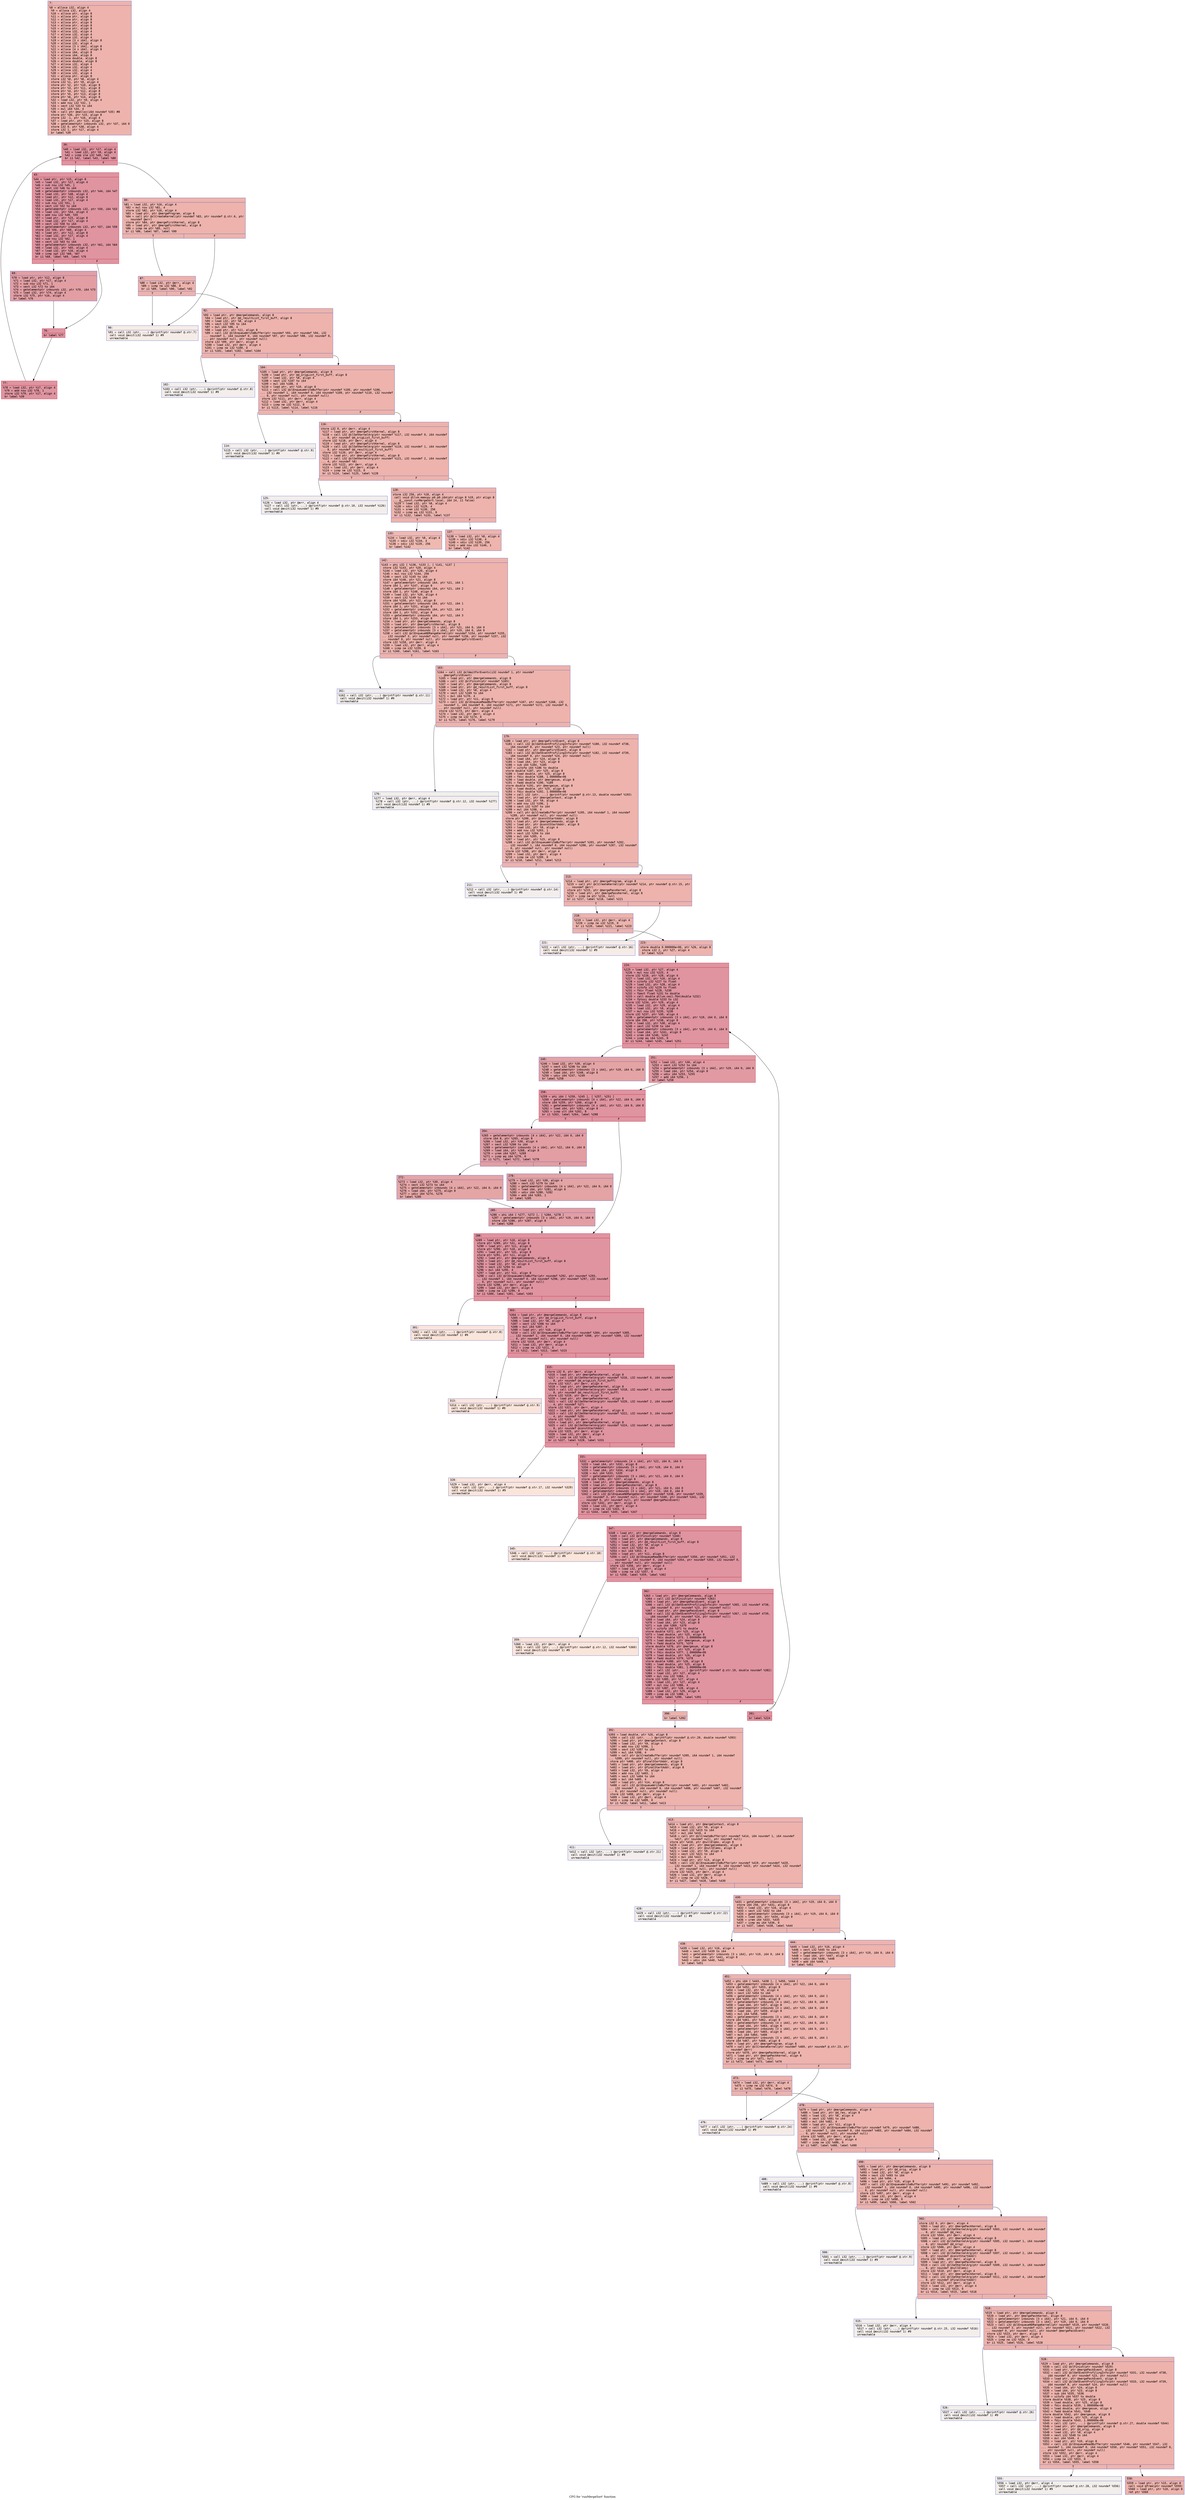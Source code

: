 digraph "CFG for 'runMergeSort' function" {
	label="CFG for 'runMergeSort' function";

	Node0x6000034628f0 [shape=record,color="#3d50c3ff", style=filled, fillcolor="#d6524470" fontname="Courier",label="{7:\l|  %8 = alloca i32, align 4\l  %9 = alloca i32, align 4\l  %10 = alloca ptr, align 8\l  %11 = alloca ptr, align 8\l  %12 = alloca ptr, align 8\l  %13 = alloca ptr, align 8\l  %14 = alloca ptr, align 8\l  %15 = alloca ptr, align 8\l  %16 = alloca i32, align 4\l  %17 = alloca i32, align 4\l  %18 = alloca i32, align 4\l  %19 = alloca [3 x i64], align 8\l  %20 = alloca i32, align 4\l  %21 = alloca [3 x i64], align 8\l  %22 = alloca [4 x i64], align 8\l  %23 = alloca i64, align 8\l  %24 = alloca i64, align 8\l  %25 = alloca double, align 8\l  %26 = alloca double, align 8\l  %27 = alloca i32, align 4\l  %28 = alloca i32, align 4\l  %29 = alloca i32, align 4\l  %30 = alloca i32, align 4\l  %31 = alloca ptr, align 8\l  store i32 %0, ptr %8, align 4\l  store i32 %1, ptr %9, align 4\l  store ptr %2, ptr %10, align 8\l  store ptr %3, ptr %11, align 8\l  store ptr %4, ptr %12, align 8\l  store ptr %5, ptr %13, align 8\l  store ptr %6, ptr %14, align 8\l  %32 = load i32, ptr %9, align 4\l  %33 = add nsw i32 %32, 1\l  %34 = sext i32 %33 to i64\l  %35 = mul i64 %34, 4\l  %36 = call ptr @malloc(i64 noundef %35) #8\l  store ptr %36, ptr %15, align 8\l  store i32 -1, ptr %16, align 4\l  %37 = load ptr, ptr %15, align 8\l  %38 = getelementptr inbounds i32, ptr %37, i64 0\l  store i32 0, ptr %38, align 4\l  store i32 1, ptr %17, align 4\l  br label %39\l}"];
	Node0x6000034628f0 -> Node0x600003462940[tooltip="7 -> 39\nProbability 100.00%" ];
	Node0x600003462940 [shape=record,color="#b70d28ff", style=filled, fillcolor="#b70d2870" fontname="Courier",label="{39:\l|  %40 = load i32, ptr %17, align 4\l  %41 = load i32, ptr %9, align 4\l  %42 = icmp sle i32 %40, %41\l  br i1 %42, label %43, label %80\l|{<s0>T|<s1>F}}"];
	Node0x600003462940:s0 -> Node0x600003462990[tooltip="39 -> 43\nProbability 96.88%" ];
	Node0x600003462940:s1 -> Node0x600003462ad0[tooltip="39 -> 80\nProbability 3.12%" ];
	Node0x600003462990 [shape=record,color="#b70d28ff", style=filled, fillcolor="#b70d2870" fontname="Courier",label="{43:\l|  %44 = load ptr, ptr %15, align 8\l  %45 = load i32, ptr %17, align 4\l  %46 = sub nsw i32 %45, 1\l  %47 = sext i32 %46 to i64\l  %48 = getelementptr inbounds i32, ptr %44, i64 %47\l  %49 = load i32, ptr %48, align 4\l  %50 = load ptr, ptr %12, align 8\l  %51 = load i32, ptr %17, align 4\l  %52 = sub nsw i32 %51, 1\l  %53 = sext i32 %52 to i64\l  %54 = getelementptr inbounds i32, ptr %50, i64 %53\l  %55 = load i32, ptr %54, align 4\l  %56 = add nsw i32 %49, %55\l  %57 = load ptr, ptr %15, align 8\l  %58 = load i32, ptr %17, align 4\l  %59 = sext i32 %58 to i64\l  %60 = getelementptr inbounds i32, ptr %57, i64 %59\l  store i32 %56, ptr %60, align 4\l  %61 = load ptr, ptr %12, align 8\l  %62 = load i32, ptr %17, align 4\l  %63 = sub nsw i32 %62, 1\l  %64 = sext i32 %63 to i64\l  %65 = getelementptr inbounds i32, ptr %61, i64 %64\l  %66 = load i32, ptr %65, align 4\l  %67 = load i32, ptr %16, align 4\l  %68 = icmp sgt i32 %66, %67\l  br i1 %68, label %69, label %76\l|{<s0>T|<s1>F}}"];
	Node0x600003462990:s0 -> Node0x6000034629e0[tooltip="43 -> 69\nProbability 50.00%" ];
	Node0x600003462990:s1 -> Node0x600003462a30[tooltip="43 -> 76\nProbability 50.00%" ];
	Node0x6000034629e0 [shape=record,color="#3d50c3ff", style=filled, fillcolor="#be242e70" fontname="Courier",label="{69:\l|  %70 = load ptr, ptr %12, align 8\l  %71 = load i32, ptr %17, align 4\l  %72 = sub nsw i32 %71, 1\l  %73 = sext i32 %72 to i64\l  %74 = getelementptr inbounds i32, ptr %70, i64 %73\l  %75 = load i32, ptr %74, align 4\l  store i32 %75, ptr %16, align 4\l  br label %76\l}"];
	Node0x6000034629e0 -> Node0x600003462a30[tooltip="69 -> 76\nProbability 100.00%" ];
	Node0x600003462a30 [shape=record,color="#b70d28ff", style=filled, fillcolor="#b70d2870" fontname="Courier",label="{76:\l|  br label %77\l}"];
	Node0x600003462a30 -> Node0x600003462a80[tooltip="76 -> 77\nProbability 100.00%" ];
	Node0x600003462a80 [shape=record,color="#b70d28ff", style=filled, fillcolor="#b70d2870" fontname="Courier",label="{77:\l|  %78 = load i32, ptr %17, align 4\l  %79 = add nsw i32 %78, 1\l  store i32 %79, ptr %17, align 4\l  br label %39\l}"];
	Node0x600003462a80 -> Node0x600003462940[tooltip="77 -> 39\nProbability 100.00%" ];
	Node0x600003462ad0 [shape=record,color="#3d50c3ff", style=filled, fillcolor="#d6524470" fontname="Courier",label="{80:\l|  %81 = load i32, ptr %16, align 4\l  %82 = mul nsw i32 %81, 4\l  store i32 %82, ptr %16, align 4\l  %83 = load ptr, ptr @mergeProgram, align 8\l  %84 = call ptr @clCreateKernel(ptr noundef %83, ptr noundef @.str.6, ptr\l... noundef @err)\l  store ptr %84, ptr @mergeFirstKernel, align 8\l  %85 = load ptr, ptr @mergeFirstKernel, align 8\l  %86 = icmp ne ptr %85, null\l  br i1 %86, label %87, label %90\l|{<s0>T|<s1>F}}"];
	Node0x600003462ad0:s0 -> Node0x600003462b20[tooltip="80 -> 87\nProbability 100.00%" ];
	Node0x600003462ad0:s1 -> Node0x600003462b70[tooltip="80 -> 90\nProbability 0.00%" ];
	Node0x600003462b20 [shape=record,color="#3d50c3ff", style=filled, fillcolor="#d6524470" fontname="Courier",label="{87:\l|  %88 = load i32, ptr @err, align 4\l  %89 = icmp ne i32 %88, 0\l  br i1 %89, label %90, label %92\l|{<s0>T|<s1>F}}"];
	Node0x600003462b20:s0 -> Node0x600003462b70[tooltip="87 -> 90\nProbability 0.00%" ];
	Node0x600003462b20:s1 -> Node0x600003462bc0[tooltip="87 -> 92\nProbability 100.00%" ];
	Node0x600003462b70 [shape=record,color="#3d50c3ff", style=filled, fillcolor="#ead5c970" fontname="Courier",label="{90:\l|  %91 = call i32 (ptr, ...) @printf(ptr noundef @.str.7)\l  call void @exit(i32 noundef 1) #9\l  unreachable\l}"];
	Node0x600003462bc0 [shape=record,color="#3d50c3ff", style=filled, fillcolor="#d6524470" fontname="Courier",label="{92:\l|  %93 = load ptr, ptr @mergeCommands, align 8\l  %94 = load ptr, ptr @d_resultList_first_buff, align 8\l  %95 = load i32, ptr %8, align 4\l  %96 = sext i32 %95 to i64\l  %97 = mul i64 %96, 4\l  %98 = load ptr, ptr %11, align 8\l  %99 = call i32 @clEnqueueWriteBuffer(ptr noundef %93, ptr noundef %94, i32\l... noundef 1, i64 noundef 0, i64 noundef %97, ptr noundef %98, i32 noundef 0,\l... ptr noundef null, ptr noundef null)\l  store i32 %99, ptr @err, align 4\l  %100 = load i32, ptr @err, align 4\l  %101 = icmp ne i32 %100, 0\l  br i1 %101, label %102, label %104\l|{<s0>T|<s1>F}}"];
	Node0x600003462bc0:s0 -> Node0x600003462c10[tooltip="92 -> 102\nProbability 0.00%" ];
	Node0x600003462bc0:s1 -> Node0x600003462c60[tooltip="92 -> 104\nProbability 100.00%" ];
	Node0x600003462c10 [shape=record,color="#3d50c3ff", style=filled, fillcolor="#e5d8d170" fontname="Courier",label="{102:\l|  %103 = call i32 (ptr, ...) @printf(ptr noundef @.str.8)\l  call void @exit(i32 noundef 1) #9\l  unreachable\l}"];
	Node0x600003462c60 [shape=record,color="#3d50c3ff", style=filled, fillcolor="#d6524470" fontname="Courier",label="{104:\l|  %105 = load ptr, ptr @mergeCommands, align 8\l  %106 = load ptr, ptr @d_origList_first_buff, align 8\l  %107 = load i32, ptr %8, align 4\l  %108 = sext i32 %107 to i64\l  %109 = mul i64 %108, 4\l  %110 = load ptr, ptr %10, align 8\l  %111 = call i32 @clEnqueueWriteBuffer(ptr noundef %105, ptr noundef %106,\l... i32 noundef 1, i64 noundef 0, i64 noundef %109, ptr noundef %110, i32 noundef\l... 0, ptr noundef null, ptr noundef null)\l  store i32 %111, ptr @err, align 4\l  %112 = load i32, ptr @err, align 4\l  %113 = icmp ne i32 %112, 0\l  br i1 %113, label %114, label %116\l|{<s0>T|<s1>F}}"];
	Node0x600003462c60:s0 -> Node0x600003462cb0[tooltip="104 -> 114\nProbability 0.00%" ];
	Node0x600003462c60:s1 -> Node0x600003462d00[tooltip="104 -> 116\nProbability 100.00%" ];
	Node0x600003462cb0 [shape=record,color="#3d50c3ff", style=filled, fillcolor="#e5d8d170" fontname="Courier",label="{114:\l|  %115 = call i32 (ptr, ...) @printf(ptr noundef @.str.9)\l  call void @exit(i32 noundef 1) #9\l  unreachable\l}"];
	Node0x600003462d00 [shape=record,color="#3d50c3ff", style=filled, fillcolor="#d6524470" fontname="Courier",label="{116:\l|  store i32 0, ptr @err, align 4\l  %117 = load ptr, ptr @mergeFirstKernel, align 8\l  %118 = call i32 @clSetKernelArg(ptr noundef %117, i32 noundef 0, i64 noundef\l... 8, ptr noundef @d_origList_first_buff)\l  store i32 %118, ptr @err, align 4\l  %119 = load ptr, ptr @mergeFirstKernel, align 8\l  %120 = call i32 @clSetKernelArg(ptr noundef %119, i32 noundef 1, i64 noundef\l... 8, ptr noundef @d_resultList_first_buff)\l  store i32 %120, ptr @err, align 4\l  %121 = load ptr, ptr @mergeFirstKernel, align 8\l  %122 = call i32 @clSetKernelArg(ptr noundef %121, i32 noundef 2, i64 noundef\l... 4, ptr noundef %8)\l  store i32 %122, ptr @err, align 4\l  %123 = load i32, ptr @err, align 4\l  %124 = icmp ne i32 %123, 0\l  br i1 %124, label %125, label %128\l|{<s0>T|<s1>F}}"];
	Node0x600003462d00:s0 -> Node0x600003462d50[tooltip="116 -> 125\nProbability 0.00%" ];
	Node0x600003462d00:s1 -> Node0x600003462da0[tooltip="116 -> 128\nProbability 100.00%" ];
	Node0x600003462d50 [shape=record,color="#3d50c3ff", style=filled, fillcolor="#e5d8d170" fontname="Courier",label="{125:\l|  %126 = load i32, ptr @err, align 4\l  %127 = call i32 (ptr, ...) @printf(ptr noundef @.str.10, i32 noundef %126)\l  call void @exit(i32 noundef 1) #9\l  unreachable\l}"];
	Node0x600003462da0 [shape=record,color="#3d50c3ff", style=filled, fillcolor="#d6524470" fontname="Courier",label="{128:\l|  store i32 256, ptr %18, align 4\l  call void @llvm.memcpy.p0.p0.i64(ptr align 8 %19, ptr align 8\l... @__const.runMergeSort.local, i64 24, i1 false)\l  %129 = load i32, ptr %8, align 4\l  %130 = sdiv i32 %129, 4\l  %131 = srem i32 %130, 256\l  %132 = icmp eq i32 %131, 0\l  br i1 %132, label %133, label %137\l|{<s0>T|<s1>F}}"];
	Node0x600003462da0:s0 -> Node0x600003462df0[tooltip="128 -> 133\nProbability 37.50%" ];
	Node0x600003462da0:s1 -> Node0x600003462e40[tooltip="128 -> 137\nProbability 62.50%" ];
	Node0x600003462df0 [shape=record,color="#3d50c3ff", style=filled, fillcolor="#de614d70" fontname="Courier",label="{133:\l|  %134 = load i32, ptr %8, align 4\l  %135 = sdiv i32 %134, 4\l  %136 = sdiv i32 %135, 256\l  br label %142\l}"];
	Node0x600003462df0 -> Node0x600003462e90[tooltip="133 -> 142\nProbability 100.00%" ];
	Node0x600003462e40 [shape=record,color="#3d50c3ff", style=filled, fillcolor="#d8564670" fontname="Courier",label="{137:\l|  %138 = load i32, ptr %8, align 4\l  %139 = sdiv i32 %138, 4\l  %140 = sdiv i32 %139, 256\l  %141 = add nsw i32 %140, 1\l  br label %142\l}"];
	Node0x600003462e40 -> Node0x600003462e90[tooltip="137 -> 142\nProbability 100.00%" ];
	Node0x600003462e90 [shape=record,color="#3d50c3ff", style=filled, fillcolor="#d6524470" fontname="Courier",label="{142:\l|  %143 = phi i32 [ %136, %133 ], [ %141, %137 ]\l  store i32 %143, ptr %20, align 4\l  %144 = load i32, ptr %20, align 4\l  %145 = mul nsw i32 %144, 256\l  %146 = sext i32 %145 to i64\l  store i64 %146, ptr %21, align 8\l  %147 = getelementptr inbounds i64, ptr %21, i64 1\l  store i64 1, ptr %147, align 8\l  %148 = getelementptr inbounds i64, ptr %21, i64 2\l  store i64 1, ptr %148, align 8\l  %149 = load i32, ptr %20, align 4\l  %150 = sext i32 %149 to i64\l  store i64 %150, ptr %22, align 8\l  %151 = getelementptr inbounds i64, ptr %22, i64 1\l  store i64 1, ptr %151, align 8\l  %152 = getelementptr inbounds i64, ptr %22, i64 2\l  store i64 1, ptr %152, align 8\l  %153 = getelementptr inbounds i64, ptr %22, i64 3\l  store i64 1, ptr %153, align 8\l  %154 = load ptr, ptr @mergeCommands, align 8\l  %155 = load ptr, ptr @mergeFirstKernel, align 8\l  %156 = getelementptr inbounds [3 x i64], ptr %21, i64 0, i64 0\l  %157 = getelementptr inbounds [3 x i64], ptr %19, i64 0, i64 0\l  %158 = call i32 @clEnqueueNDRangeKernel(ptr noundef %154, ptr noundef %155,\l... i32 noundef 3, ptr noundef null, ptr noundef %156, ptr noundef %157, i32\l... noundef 0, ptr noundef null, ptr noundef @mergeFirstEvent)\l  store i32 %158, ptr @err, align 4\l  %159 = load i32, ptr @err, align 4\l  %160 = icmp ne i32 %159, 0\l  br i1 %160, label %161, label %163\l|{<s0>T|<s1>F}}"];
	Node0x600003462e90:s0 -> Node0x600003462ee0[tooltip="142 -> 161\nProbability 0.00%" ];
	Node0x600003462e90:s1 -> Node0x600003462f30[tooltip="142 -> 163\nProbability 100.00%" ];
	Node0x600003462ee0 [shape=record,color="#3d50c3ff", style=filled, fillcolor="#e5d8d170" fontname="Courier",label="{161:\l|  %162 = call i32 (ptr, ...) @printf(ptr noundef @.str.11)\l  call void @exit(i32 noundef 1) #9\l  unreachable\l}"];
	Node0x600003462f30 [shape=record,color="#3d50c3ff", style=filled, fillcolor="#d6524470" fontname="Courier",label="{163:\l|  %164 = call i32 @clWaitForEvents(i32 noundef 1, ptr noundef\l... @mergeFirstEvent)\l  %165 = load ptr, ptr @mergeCommands, align 8\l  %166 = call i32 @clFinish(ptr noundef %165)\l  %167 = load ptr, ptr @mergeCommands, align 8\l  %168 = load ptr, ptr @d_resultList_first_buff, align 8\l  %169 = load i32, ptr %8, align 4\l  %170 = sext i32 %169 to i64\l  %171 = mul i64 %170, 4\l  %172 = load ptr, ptr %11, align 8\l  %173 = call i32 @clEnqueueReadBuffer(ptr noundef %167, ptr noundef %168, i32\l... noundef 1, i64 noundef 0, i64 noundef %171, ptr noundef %172, i32 noundef 0,\l... ptr noundef null, ptr noundef null)\l  store i32 %173, ptr @err, align 4\l  %174 = load i32, ptr @err, align 4\l  %175 = icmp ne i32 %174, 0\l  br i1 %175, label %176, label %179\l|{<s0>T|<s1>F}}"];
	Node0x600003462f30:s0 -> Node0x600003462f80[tooltip="163 -> 176\nProbability 0.00%" ];
	Node0x600003462f30:s1 -> Node0x600003462fd0[tooltip="163 -> 179\nProbability 100.00%" ];
	Node0x600003462f80 [shape=record,color="#3d50c3ff", style=filled, fillcolor="#e5d8d170" fontname="Courier",label="{176:\l|  %177 = load i32, ptr @err, align 4\l  %178 = call i32 (ptr, ...) @printf(ptr noundef @.str.12, i32 noundef %177)\l  call void @exit(i32 noundef 1) #9\l  unreachable\l}"];
	Node0x600003462fd0 [shape=record,color="#3d50c3ff", style=filled, fillcolor="#d6524470" fontname="Courier",label="{179:\l|  %180 = load ptr, ptr @mergeFirstEvent, align 8\l  %181 = call i32 @clGetEventProfilingInfo(ptr noundef %180, i32 noundef 4738,\l... i64 noundef 8, ptr noundef %23, ptr noundef null)\l  %182 = load ptr, ptr @mergeFirstEvent, align 8\l  %183 = call i32 @clGetEventProfilingInfo(ptr noundef %182, i32 noundef 4739,\l... i64 noundef 8, ptr noundef %24, ptr noundef null)\l  %184 = load i64, ptr %24, align 8\l  %185 = load i64, ptr %23, align 8\l  %186 = sub i64 %184, %185\l  %187 = uitofp i64 %186 to double\l  store double %187, ptr %25, align 8\l  %188 = load double, ptr %25, align 8\l  %189 = fdiv double %188, 1.000000e+06\l  %190 = load double, ptr @mergesum, align 8\l  %191 = fadd double %190, %189\l  store double %191, ptr @mergesum, align 8\l  %192 = load double, ptr %25, align 8\l  %193 = fdiv double %192, 1.000000e+06\l  %194 = call i32 (ptr, ...) @printf(ptr noundef @.str.13, double noundef %193)\l  %195 = load ptr, ptr @mergeContext, align 8\l  %196 = load i32, ptr %9, align 4\l  %197 = add nsw i32 %196, 1\l  %198 = sext i32 %197 to i64\l  %199 = mul i64 %198, 4\l  %200 = call ptr @clCreateBuffer(ptr noundef %195, i64 noundef 1, i64 noundef\l... %199, ptr noundef null, ptr noundef null)\l  store ptr %200, ptr @constStartAddr, align 8\l  %201 = load ptr, ptr @mergeCommands, align 8\l  %202 = load ptr, ptr @constStartAddr, align 8\l  %203 = load i32, ptr %9, align 4\l  %204 = add nsw i32 %203, 1\l  %205 = sext i32 %204 to i64\l  %206 = mul i64 %205, 4\l  %207 = load ptr, ptr %15, align 8\l  %208 = call i32 @clEnqueueWriteBuffer(ptr noundef %201, ptr noundef %202,\l... i32 noundef 1, i64 noundef 0, i64 noundef %206, ptr noundef %207, i32 noundef\l... 0, ptr noundef null, ptr noundef null)\l  store i32 %208, ptr @err, align 4\l  %209 = load i32, ptr @err, align 4\l  %210 = icmp ne i32 %209, 0\l  br i1 %210, label %211, label %213\l|{<s0>T|<s1>F}}"];
	Node0x600003462fd0:s0 -> Node0x600003463020[tooltip="179 -> 211\nProbability 0.00%" ];
	Node0x600003462fd0:s1 -> Node0x600003463070[tooltip="179 -> 213\nProbability 100.00%" ];
	Node0x600003463020 [shape=record,color="#3d50c3ff", style=filled, fillcolor="#e5d8d170" fontname="Courier",label="{211:\l|  %212 = call i32 (ptr, ...) @printf(ptr noundef @.str.14)\l  call void @exit(i32 noundef 1) #9\l  unreachable\l}"];
	Node0x600003463070 [shape=record,color="#3d50c3ff", style=filled, fillcolor="#d6524470" fontname="Courier",label="{213:\l|  %214 = load ptr, ptr @mergeProgram, align 8\l  %215 = call ptr @clCreateKernel(ptr noundef %214, ptr noundef @.str.15, ptr\l... noundef @err)\l  store ptr %215, ptr @mergePassKernel, align 8\l  %216 = load ptr, ptr @mergePassKernel, align 8\l  %217 = icmp ne ptr %216, null\l  br i1 %217, label %218, label %221\l|{<s0>T|<s1>F}}"];
	Node0x600003463070:s0 -> Node0x6000034630c0[tooltip="213 -> 218\nProbability 100.00%" ];
	Node0x600003463070:s1 -> Node0x600003463110[tooltip="213 -> 221\nProbability 0.00%" ];
	Node0x6000034630c0 [shape=record,color="#3d50c3ff", style=filled, fillcolor="#d6524470" fontname="Courier",label="{218:\l|  %219 = load i32, ptr @err, align 4\l  %220 = icmp ne i32 %219, 0\l  br i1 %220, label %221, label %223\l|{<s0>T|<s1>F}}"];
	Node0x6000034630c0:s0 -> Node0x600003463110[tooltip="218 -> 221\nProbability 0.00%" ];
	Node0x6000034630c0:s1 -> Node0x600003463160[tooltip="218 -> 223\nProbability 100.00%" ];
	Node0x600003463110 [shape=record,color="#3d50c3ff", style=filled, fillcolor="#ead5c970" fontname="Courier",label="{221:\l|  %222 = call i32 (ptr, ...) @printf(ptr noundef @.str.16)\l  call void @exit(i32 noundef 1) #9\l  unreachable\l}"];
	Node0x600003463160 [shape=record,color="#3d50c3ff", style=filled, fillcolor="#d6524470" fontname="Courier",label="{223:\l|  store double 0.000000e+00, ptr %26, align 8\l  store i32 2, ptr %27, align 4\l  br label %224\l}"];
	Node0x600003463160 -> Node0x6000034631b0[tooltip="223 -> 224\nProbability 100.00%" ];
	Node0x6000034631b0 [shape=record,color="#b70d28ff", style=filled, fillcolor="#b70d2870" fontname="Courier",label="{224:\l|  %225 = load i32, ptr %27, align 4\l  %226 = mul nsw i32 %225, 4\l  store i32 %226, ptr %28, align 4\l  %227 = load i32, ptr %16, align 4\l  %228 = sitofp i32 %227 to float\l  %229 = load i32, ptr %28, align 4\l  %230 = sitofp i32 %229 to float\l  %231 = fdiv float %228, %230\l  %232 = fpext float %231 to double\l  %233 = call double @llvm.ceil.f64(double %232)\l  %234 = fptosi double %233 to i32\l  store i32 %234, ptr %29, align 4\l  %235 = load i32, ptr %29, align 4\l  %236 = load i32, ptr %9, align 4\l  %237 = mul nsw i32 %235, %236\l  store i32 %237, ptr %30, align 4\l  %238 = getelementptr inbounds [3 x i64], ptr %19, i64 0, i64 0\l  store i64 208, ptr %238, align 8\l  %239 = load i32, ptr %30, align 4\l  %240 = sext i32 %239 to i64\l  %241 = getelementptr inbounds [3 x i64], ptr %19, i64 0, i64 0\l  %242 = load i64, ptr %241, align 8\l  %243 = urem i64 %240, %242\l  %244 = icmp eq i64 %243, 0\l  br i1 %244, label %245, label %251\l|{<s0>T|<s1>F}}"];
	Node0x6000034631b0:s0 -> Node0x600003463200[tooltip="224 -> 245\nProbability 37.50%" ];
	Node0x6000034631b0:s1 -> Node0x600003463250[tooltip="224 -> 251\nProbability 62.50%" ];
	Node0x600003463200 [shape=record,color="#3d50c3ff", style=filled, fillcolor="#c32e3170" fontname="Courier",label="{245:\l|  %246 = load i32, ptr %30, align 4\l  %247 = sext i32 %246 to i64\l  %248 = getelementptr inbounds [3 x i64], ptr %19, i64 0, i64 0\l  %249 = load i64, ptr %248, align 8\l  %250 = udiv i64 %247, %249\l  br label %258\l}"];
	Node0x600003463200 -> Node0x6000034632a0[tooltip="245 -> 258\nProbability 100.00%" ];
	Node0x600003463250 [shape=record,color="#b70d28ff", style=filled, fillcolor="#bb1b2c70" fontname="Courier",label="{251:\l|  %252 = load i32, ptr %30, align 4\l  %253 = sext i32 %252 to i64\l  %254 = getelementptr inbounds [3 x i64], ptr %19, i64 0, i64 0\l  %255 = load i64, ptr %254, align 8\l  %256 = udiv i64 %253, %255\l  %257 = add i64 %256, 1\l  br label %258\l}"];
	Node0x600003463250 -> Node0x6000034632a0[tooltip="251 -> 258\nProbability 100.00%" ];
	Node0x6000034632a0 [shape=record,color="#b70d28ff", style=filled, fillcolor="#b70d2870" fontname="Courier",label="{258:\l|  %259 = phi i64 [ %250, %245 ], [ %257, %251 ]\l  %260 = getelementptr inbounds [4 x i64], ptr %22, i64 0, i64 0\l  store i64 %259, ptr %260, align 8\l  %261 = getelementptr inbounds [4 x i64], ptr %22, i64 0, i64 0\l  %262 = load i64, ptr %261, align 8\l  %263 = icmp ult i64 %262, 8\l  br i1 %263, label %264, label %288\l|{<s0>T|<s1>F}}"];
	Node0x6000034632a0:s0 -> Node0x6000034632f0[tooltip="258 -> 264\nProbability 50.00%" ];
	Node0x6000034632a0:s1 -> Node0x600003463430[tooltip="258 -> 288\nProbability 50.00%" ];
	Node0x6000034632f0 [shape=record,color="#3d50c3ff", style=filled, fillcolor="#be242e70" fontname="Courier",label="{264:\l|  %265 = getelementptr inbounds [4 x i64], ptr %22, i64 0, i64 0\l  store i64 8, ptr %265, align 8\l  %266 = load i32, ptr %30, align 4\l  %267 = sext i32 %266 to i64\l  %268 = getelementptr inbounds [4 x i64], ptr %22, i64 0, i64 0\l  %269 = load i64, ptr %268, align 8\l  %270 = urem i64 %267, %269\l  %271 = icmp eq i64 %270, 0\l  br i1 %271, label %272, label %278\l|{<s0>T|<s1>F}}"];
	Node0x6000034632f0:s0 -> Node0x600003463340[tooltip="264 -> 272\nProbability 37.50%" ];
	Node0x6000034632f0:s1 -> Node0x600003463390[tooltip="264 -> 278\nProbability 62.50%" ];
	Node0x600003463340 [shape=record,color="#3d50c3ff", style=filled, fillcolor="#c5333470" fontname="Courier",label="{272:\l|  %273 = load i32, ptr %30, align 4\l  %274 = sext i32 %273 to i64\l  %275 = getelementptr inbounds [4 x i64], ptr %22, i64 0, i64 0\l  %276 = load i64, ptr %275, align 8\l  %277 = udiv i64 %274, %276\l  br label %285\l}"];
	Node0x600003463340 -> Node0x6000034633e0[tooltip="272 -> 285\nProbability 100.00%" ];
	Node0x600003463390 [shape=record,color="#3d50c3ff", style=filled, fillcolor="#c32e3170" fontname="Courier",label="{278:\l|  %279 = load i32, ptr %30, align 4\l  %280 = sext i32 %279 to i64\l  %281 = getelementptr inbounds [4 x i64], ptr %22, i64 0, i64 0\l  %282 = load i64, ptr %281, align 8\l  %283 = udiv i64 %280, %282\l  %284 = add i64 %283, 1\l  br label %285\l}"];
	Node0x600003463390 -> Node0x6000034633e0[tooltip="278 -> 285\nProbability 100.00%" ];
	Node0x6000034633e0 [shape=record,color="#3d50c3ff", style=filled, fillcolor="#be242e70" fontname="Courier",label="{285:\l|  %286 = phi i64 [ %277, %272 ], [ %284, %278 ]\l  %287 = getelementptr inbounds [3 x i64], ptr %19, i64 0, i64 0\l  store i64 %286, ptr %287, align 8\l  br label %288\l}"];
	Node0x6000034633e0 -> Node0x600003463430[tooltip="285 -> 288\nProbability 100.00%" ];
	Node0x600003463430 [shape=record,color="#b70d28ff", style=filled, fillcolor="#b70d2870" fontname="Courier",label="{288:\l|  %289 = load ptr, ptr %10, align 8\l  store ptr %289, ptr %31, align 8\l  %290 = load ptr, ptr %11, align 8\l  store ptr %290, ptr %10, align 8\l  %291 = load ptr, ptr %31, align 8\l  store ptr %291, ptr %11, align 8\l  %292 = load ptr, ptr @mergeCommands, align 8\l  %293 = load ptr, ptr @d_resultList_first_buff, align 8\l  %294 = load i32, ptr %8, align 4\l  %295 = sext i32 %294 to i64\l  %296 = mul i64 %295, 4\l  %297 = load ptr, ptr %11, align 8\l  %298 = call i32 @clEnqueueWriteBuffer(ptr noundef %292, ptr noundef %293,\l... i32 noundef 1, i64 noundef 0, i64 noundef %296, ptr noundef %297, i32 noundef\l... 0, ptr noundef null, ptr noundef null)\l  store i32 %298, ptr @err, align 4\l  %299 = load i32, ptr @err, align 4\l  %300 = icmp ne i32 %299, 0\l  br i1 %300, label %301, label %303\l|{<s0>T|<s1>F}}"];
	Node0x600003463430:s0 -> Node0x600003463480[tooltip="288 -> 301\nProbability 0.00%" ];
	Node0x600003463430:s1 -> Node0x6000034634d0[tooltip="288 -> 303\nProbability 100.00%" ];
	Node0x600003463480 [shape=record,color="#3d50c3ff", style=filled, fillcolor="#f4c5ad70" fontname="Courier",label="{301:\l|  %302 = call i32 (ptr, ...) @printf(ptr noundef @.str.8)\l  call void @exit(i32 noundef 1) #9\l  unreachable\l}"];
	Node0x6000034634d0 [shape=record,color="#b70d28ff", style=filled, fillcolor="#b70d2870" fontname="Courier",label="{303:\l|  %304 = load ptr, ptr @mergeCommands, align 8\l  %305 = load ptr, ptr @d_origList_first_buff, align 8\l  %306 = load i32, ptr %8, align 4\l  %307 = sext i32 %306 to i64\l  %308 = mul i64 %307, 4\l  %309 = load ptr, ptr %10, align 8\l  %310 = call i32 @clEnqueueWriteBuffer(ptr noundef %304, ptr noundef %305,\l... i32 noundef 1, i64 noundef 0, i64 noundef %308, ptr noundef %309, i32 noundef\l... 0, ptr noundef null, ptr noundef null)\l  store i32 %310, ptr @err, align 4\l  %311 = load i32, ptr @err, align 4\l  %312 = icmp ne i32 %311, 0\l  br i1 %312, label %313, label %315\l|{<s0>T|<s1>F}}"];
	Node0x6000034634d0:s0 -> Node0x600003463520[tooltip="303 -> 313\nProbability 0.00%" ];
	Node0x6000034634d0:s1 -> Node0x600003463570[tooltip="303 -> 315\nProbability 100.00%" ];
	Node0x600003463520 [shape=record,color="#3d50c3ff", style=filled, fillcolor="#f4c5ad70" fontname="Courier",label="{313:\l|  %314 = call i32 (ptr, ...) @printf(ptr noundef @.str.9)\l  call void @exit(i32 noundef 1) #9\l  unreachable\l}"];
	Node0x600003463570 [shape=record,color="#b70d28ff", style=filled, fillcolor="#b70d2870" fontname="Courier",label="{315:\l|  store i32 0, ptr @err, align 4\l  %316 = load ptr, ptr @mergePassKernel, align 8\l  %317 = call i32 @clSetKernelArg(ptr noundef %316, i32 noundef 0, i64 noundef\l... 8, ptr noundef @d_origList_first_buff)\l  store i32 %317, ptr @err, align 4\l  %318 = load ptr, ptr @mergePassKernel, align 8\l  %319 = call i32 @clSetKernelArg(ptr noundef %318, i32 noundef 1, i64 noundef\l... 8, ptr noundef @d_resultList_first_buff)\l  store i32 %319, ptr @err, align 4\l  %320 = load ptr, ptr @mergePassKernel, align 8\l  %321 = call i32 @clSetKernelArg(ptr noundef %320, i32 noundef 2, i64 noundef\l... 4, ptr noundef %27)\l  store i32 %321, ptr @err, align 4\l  %322 = load ptr, ptr @mergePassKernel, align 8\l  %323 = call i32 @clSetKernelArg(ptr noundef %322, i32 noundef 3, i64 noundef\l... 4, ptr noundef %29)\l  store i32 %323, ptr @err, align 4\l  %324 = load ptr, ptr @mergePassKernel, align 8\l  %325 = call i32 @clSetKernelArg(ptr noundef %324, i32 noundef 4, i64 noundef\l... 8, ptr noundef @constStartAddr)\l  store i32 %325, ptr @err, align 4\l  %326 = load i32, ptr @err, align 4\l  %327 = icmp ne i32 %326, 0\l  br i1 %327, label %328, label %331\l|{<s0>T|<s1>F}}"];
	Node0x600003463570:s0 -> Node0x6000034635c0[tooltip="315 -> 328\nProbability 0.00%" ];
	Node0x600003463570:s1 -> Node0x600003463610[tooltip="315 -> 331\nProbability 100.00%" ];
	Node0x6000034635c0 [shape=record,color="#3d50c3ff", style=filled, fillcolor="#f4c5ad70" fontname="Courier",label="{328:\l|  %329 = load i32, ptr @err, align 4\l  %330 = call i32 (ptr, ...) @printf(ptr noundef @.str.17, i32 noundef %329)\l  call void @exit(i32 noundef 1) #9\l  unreachable\l}"];
	Node0x600003463610 [shape=record,color="#b70d28ff", style=filled, fillcolor="#b70d2870" fontname="Courier",label="{331:\l|  %332 = getelementptr inbounds [4 x i64], ptr %22, i64 0, i64 0\l  %333 = load i64, ptr %332, align 8\l  %334 = getelementptr inbounds [3 x i64], ptr %19, i64 0, i64 0\l  %335 = load i64, ptr %334, align 8\l  %336 = mul i64 %333, %335\l  %337 = getelementptr inbounds [3 x i64], ptr %21, i64 0, i64 0\l  store i64 %336, ptr %337, align 8\l  %338 = load ptr, ptr @mergeCommands, align 8\l  %339 = load ptr, ptr @mergePassKernel, align 8\l  %340 = getelementptr inbounds [3 x i64], ptr %21, i64 0, i64 0\l  %341 = getelementptr inbounds [3 x i64], ptr %19, i64 0, i64 0\l  %342 = call i32 @clEnqueueNDRangeKernel(ptr noundef %338, ptr noundef %339,\l... i32 noundef 3, ptr noundef null, ptr noundef %340, ptr noundef %341, i32\l... noundef 0, ptr noundef null, ptr noundef @mergePassEvent)\l  store i32 %342, ptr @err, align 4\l  %343 = load i32, ptr @err, align 4\l  %344 = icmp ne i32 %343, 0\l  br i1 %344, label %345, label %347\l|{<s0>T|<s1>F}}"];
	Node0x600003463610:s0 -> Node0x600003463660[tooltip="331 -> 345\nProbability 0.00%" ];
	Node0x600003463610:s1 -> Node0x6000034636b0[tooltip="331 -> 347\nProbability 100.00%" ];
	Node0x600003463660 [shape=record,color="#3d50c3ff", style=filled, fillcolor="#f4c5ad70" fontname="Courier",label="{345:\l|  %346 = call i32 (ptr, ...) @printf(ptr noundef @.str.18)\l  call void @exit(i32 noundef 1) #9\l  unreachable\l}"];
	Node0x6000034636b0 [shape=record,color="#b70d28ff", style=filled, fillcolor="#b70d2870" fontname="Courier",label="{347:\l|  %348 = load ptr, ptr @mergeCommands, align 8\l  %349 = call i32 @clFinish(ptr noundef %348)\l  %350 = load ptr, ptr @mergeCommands, align 8\l  %351 = load ptr, ptr @d_resultList_first_buff, align 8\l  %352 = load i32, ptr %8, align 4\l  %353 = sext i32 %352 to i64\l  %354 = mul i64 %353, 4\l  %355 = load ptr, ptr %11, align 8\l  %356 = call i32 @clEnqueueReadBuffer(ptr noundef %350, ptr noundef %351, i32\l... noundef 1, i64 noundef 0, i64 noundef %354, ptr noundef %355, i32 noundef 0,\l... ptr noundef null, ptr noundef null)\l  store i32 %356, ptr @err, align 4\l  %357 = load i32, ptr @err, align 4\l  %358 = icmp ne i32 %357, 0\l  br i1 %358, label %359, label %362\l|{<s0>T|<s1>F}}"];
	Node0x6000034636b0:s0 -> Node0x600003463700[tooltip="347 -> 359\nProbability 0.00%" ];
	Node0x6000034636b0:s1 -> Node0x600003463750[tooltip="347 -> 362\nProbability 100.00%" ];
	Node0x600003463700 [shape=record,color="#3d50c3ff", style=filled, fillcolor="#f4c5ad70" fontname="Courier",label="{359:\l|  %360 = load i32, ptr @err, align 4\l  %361 = call i32 (ptr, ...) @printf(ptr noundef @.str.12, i32 noundef %360)\l  call void @exit(i32 noundef 1) #9\l  unreachable\l}"];
	Node0x600003463750 [shape=record,color="#b70d28ff", style=filled, fillcolor="#b70d2870" fontname="Courier",label="{362:\l|  %363 = load ptr, ptr @mergeCommands, align 8\l  %364 = call i32 @clFinish(ptr noundef %363)\l  %365 = load ptr, ptr @mergePassEvent, align 8\l  %366 = call i32 @clGetEventProfilingInfo(ptr noundef %365, i32 noundef 4738,\l... i64 noundef 8, ptr noundef %23, ptr noundef null)\l  %367 = load ptr, ptr @mergePassEvent, align 8\l  %368 = call i32 @clGetEventProfilingInfo(ptr noundef %367, i32 noundef 4739,\l... i64 noundef 8, ptr noundef %24, ptr noundef null)\l  %369 = load i64, ptr %24, align 8\l  %370 = load i64, ptr %23, align 8\l  %371 = sub i64 %369, %370\l  %372 = uitofp i64 %371 to double\l  store double %372, ptr %25, align 8\l  %373 = load double, ptr %25, align 8\l  %374 = fdiv double %373, 1.000000e+06\l  %375 = load double, ptr @mergesum, align 8\l  %376 = fadd double %375, %374\l  store double %376, ptr @mergesum, align 8\l  %377 = load double, ptr %25, align 8\l  %378 = fdiv double %377, 1.000000e+06\l  %379 = load double, ptr %26, align 8\l  %380 = fadd double %379, %378\l  store double %380, ptr %26, align 8\l  %381 = load double, ptr %25, align 8\l  %382 = fdiv double %381, 1.000000e+06\l  %383 = call i32 (ptr, ...) @printf(ptr noundef @.str.19, double noundef %382)\l  %384 = load i32, ptr %27, align 4\l  %385 = mul nsw i32 %384, 2\l  store i32 %385, ptr %27, align 4\l  %386 = load i32, ptr %27, align 4\l  %387 = mul nsw i32 %386, 4\l  store i32 %387, ptr %28, align 4\l  %388 = load i32, ptr %29, align 4\l  %389 = icmp eq i32 %388, 1\l  br i1 %389, label %390, label %391\l|{<s0>T|<s1>F}}"];
	Node0x600003463750:s0 -> Node0x6000034637a0[tooltip="362 -> 390\nProbability 3.12%" ];
	Node0x600003463750:s1 -> Node0x6000034637f0[tooltip="362 -> 391\nProbability 96.88%" ];
	Node0x6000034637a0 [shape=record,color="#3d50c3ff", style=filled, fillcolor="#d6524470" fontname="Courier",label="{390:\l|  br label %392\l}"];
	Node0x6000034637a0 -> Node0x600003463840[tooltip="390 -> 392\nProbability 100.00%" ];
	Node0x6000034637f0 [shape=record,color="#b70d28ff", style=filled, fillcolor="#b70d2870" fontname="Courier",label="{391:\l|  br label %224\l}"];
	Node0x6000034637f0 -> Node0x6000034631b0[tooltip="391 -> 224\nProbability 100.00%" ];
	Node0x600003463840 [shape=record,color="#3d50c3ff", style=filled, fillcolor="#d6524470" fontname="Courier",label="{392:\l|  %393 = load double, ptr %26, align 8\l  %394 = call i32 (ptr, ...) @printf(ptr noundef @.str.20, double noundef %393)\l  %395 = load ptr, ptr @mergeContext, align 8\l  %396 = load i32, ptr %9, align 4\l  %397 = add nsw i32 %396, 1\l  %398 = sext i32 %397 to i64\l  %399 = mul i64 %398, 4\l  %400 = call ptr @clCreateBuffer(ptr noundef %395, i64 noundef 1, i64 noundef\l... %399, ptr noundef null, ptr noundef null)\l  store ptr %400, ptr @finalStartAddr, align 8\l  %401 = load ptr, ptr @mergeCommands, align 8\l  %402 = load ptr, ptr @finalStartAddr, align 8\l  %403 = load i32, ptr %9, align 4\l  %404 = add nsw i32 %403, 1\l  %405 = sext i32 %404 to i64\l  %406 = mul i64 %405, 4\l  %407 = load ptr, ptr %14, align 8\l  %408 = call i32 @clEnqueueWriteBuffer(ptr noundef %401, ptr noundef %402,\l... i32 noundef 1, i64 noundef 0, i64 noundef %406, ptr noundef %407, i32 noundef\l... 0, ptr noundef null, ptr noundef null)\l  store i32 %408, ptr @err, align 4\l  %409 = load i32, ptr @err, align 4\l  %410 = icmp ne i32 %409, 0\l  br i1 %410, label %411, label %413\l|{<s0>T|<s1>F}}"];
	Node0x600003463840:s0 -> Node0x600003463890[tooltip="392 -> 411\nProbability 0.00%" ];
	Node0x600003463840:s1 -> Node0x6000034638e0[tooltip="392 -> 413\nProbability 100.00%" ];
	Node0x600003463890 [shape=record,color="#3d50c3ff", style=filled, fillcolor="#e5d8d170" fontname="Courier",label="{411:\l|  %412 = call i32 (ptr, ...) @printf(ptr noundef @.str.21)\l  call void @exit(i32 noundef 1) #9\l  unreachable\l}"];
	Node0x6000034638e0 [shape=record,color="#3d50c3ff", style=filled, fillcolor="#d6524470" fontname="Courier",label="{413:\l|  %414 = load ptr, ptr @mergeContext, align 8\l  %415 = load i32, ptr %9, align 4\l  %416 = sext i32 %415 to i64\l  %417 = mul i64 %416, 4\l  %418 = call ptr @clCreateBuffer(ptr noundef %414, i64 noundef 1, i64 noundef\l... %417, ptr noundef null, ptr noundef null)\l  store ptr %418, ptr @nullElems, align 8\l  %419 = load ptr, ptr @mergeCommands, align 8\l  %420 = load ptr, ptr @nullElems, align 8\l  %421 = load i32, ptr %9, align 4\l  %422 = sext i32 %421 to i64\l  %423 = mul i64 %422, 4\l  %424 = load ptr, ptr %13, align 8\l  %425 = call i32 @clEnqueueWriteBuffer(ptr noundef %419, ptr noundef %420,\l... i32 noundef 1, i64 noundef 0, i64 noundef %423, ptr noundef %424, i32 noundef\l... 0, ptr noundef null, ptr noundef null)\l  store i32 %425, ptr @err, align 4\l  %426 = load i32, ptr @err, align 4\l  %427 = icmp ne i32 %426, 0\l  br i1 %427, label %428, label %430\l|{<s0>T|<s1>F}}"];
	Node0x6000034638e0:s0 -> Node0x600003463930[tooltip="413 -> 428\nProbability 0.00%" ];
	Node0x6000034638e0:s1 -> Node0x600003463980[tooltip="413 -> 430\nProbability 100.00%" ];
	Node0x600003463930 [shape=record,color="#3d50c3ff", style=filled, fillcolor="#e5d8d170" fontname="Courier",label="{428:\l|  %429 = call i32 (ptr, ...) @printf(ptr noundef @.str.22)\l  call void @exit(i32 noundef 1) #9\l  unreachable\l}"];
	Node0x600003463980 [shape=record,color="#3d50c3ff", style=filled, fillcolor="#d6524470" fontname="Courier",label="{430:\l|  %431 = getelementptr inbounds [3 x i64], ptr %19, i64 0, i64 0\l  store i64 256, ptr %431, align 8\l  %432 = load i32, ptr %16, align 4\l  %433 = sext i32 %432 to i64\l  %434 = getelementptr inbounds [3 x i64], ptr %19, i64 0, i64 0\l  %435 = load i64, ptr %434, align 8\l  %436 = urem i64 %433, %435\l  %437 = icmp eq i64 %436, 0\l  br i1 %437, label %438, label %444\l|{<s0>T|<s1>F}}"];
	Node0x600003463980:s0 -> Node0x6000034639d0[tooltip="430 -> 438\nProbability 37.50%" ];
	Node0x600003463980:s1 -> Node0x600003463a20[tooltip="430 -> 444\nProbability 62.50%" ];
	Node0x6000034639d0 [shape=record,color="#3d50c3ff", style=filled, fillcolor="#de614d70" fontname="Courier",label="{438:\l|  %439 = load i32, ptr %16, align 4\l  %440 = sext i32 %439 to i64\l  %441 = getelementptr inbounds [3 x i64], ptr %19, i64 0, i64 0\l  %442 = load i64, ptr %441, align 8\l  %443 = udiv i64 %440, %442\l  br label %451\l}"];
	Node0x6000034639d0 -> Node0x600003463a70[tooltip="438 -> 451\nProbability 100.00%" ];
	Node0x600003463a20 [shape=record,color="#3d50c3ff", style=filled, fillcolor="#d8564670" fontname="Courier",label="{444:\l|  %445 = load i32, ptr %16, align 4\l  %446 = sext i32 %445 to i64\l  %447 = getelementptr inbounds [3 x i64], ptr %19, i64 0, i64 0\l  %448 = load i64, ptr %447, align 8\l  %449 = udiv i64 %446, %448\l  %450 = add i64 %449, 1\l  br label %451\l}"];
	Node0x600003463a20 -> Node0x600003463a70[tooltip="444 -> 451\nProbability 100.00%" ];
	Node0x600003463a70 [shape=record,color="#3d50c3ff", style=filled, fillcolor="#d6524470" fontname="Courier",label="{451:\l|  %452 = phi i64 [ %443, %438 ], [ %450, %444 ]\l  %453 = getelementptr inbounds [4 x i64], ptr %22, i64 0, i64 0\l  store i64 %452, ptr %453, align 8\l  %454 = load i32, ptr %9, align 4\l  %455 = sext i32 %454 to i64\l  %456 = getelementptr inbounds [4 x i64], ptr %22, i64 0, i64 1\l  store i64 %455, ptr %456, align 8\l  %457 = getelementptr inbounds [4 x i64], ptr %22, i64 0, i64 0\l  %458 = load i64, ptr %457, align 8\l  %459 = getelementptr inbounds [3 x i64], ptr %19, i64 0, i64 0\l  %460 = load i64, ptr %459, align 8\l  %461 = mul i64 %458, %460\l  %462 = getelementptr inbounds [3 x i64], ptr %21, i64 0, i64 0\l  store i64 %461, ptr %462, align 8\l  %463 = getelementptr inbounds [4 x i64], ptr %22, i64 0, i64 1\l  %464 = load i64, ptr %463, align 8\l  %465 = getelementptr inbounds [3 x i64], ptr %19, i64 0, i64 1\l  %466 = load i64, ptr %465, align 8\l  %467 = mul i64 %464, %466\l  %468 = getelementptr inbounds [3 x i64], ptr %21, i64 0, i64 1\l  store i64 %467, ptr %468, align 8\l  %469 = load ptr, ptr @mergeProgram, align 8\l  %470 = call ptr @clCreateKernel(ptr noundef %469, ptr noundef @.str.23, ptr\l... noundef @err)\l  store ptr %470, ptr @mergePackKernel, align 8\l  %471 = load ptr, ptr @mergePackKernel, align 8\l  %472 = icmp ne ptr %471, null\l  br i1 %472, label %473, label %476\l|{<s0>T|<s1>F}}"];
	Node0x600003463a70:s0 -> Node0x600003463ac0[tooltip="451 -> 473\nProbability 100.00%" ];
	Node0x600003463a70:s1 -> Node0x600003463b10[tooltip="451 -> 476\nProbability 0.00%" ];
	Node0x600003463ac0 [shape=record,color="#3d50c3ff", style=filled, fillcolor="#d6524470" fontname="Courier",label="{473:\l|  %474 = load i32, ptr @err, align 4\l  %475 = icmp ne i32 %474, 0\l  br i1 %475, label %476, label %478\l|{<s0>T|<s1>F}}"];
	Node0x600003463ac0:s0 -> Node0x600003463b10[tooltip="473 -> 476\nProbability 0.00%" ];
	Node0x600003463ac0:s1 -> Node0x600003463b60[tooltip="473 -> 478\nProbability 100.00%" ];
	Node0x600003463b10 [shape=record,color="#3d50c3ff", style=filled, fillcolor="#ead5c970" fontname="Courier",label="{476:\l|  %477 = call i32 (ptr, ...) @printf(ptr noundef @.str.24)\l  call void @exit(i32 noundef 1) #9\l  unreachable\l}"];
	Node0x600003463b60 [shape=record,color="#3d50c3ff", style=filled, fillcolor="#d6524470" fontname="Courier",label="{478:\l|  %479 = load ptr, ptr @mergeCommands, align 8\l  %480 = load ptr, ptr @d_res, align 8\l  %481 = load i32, ptr %8, align 4\l  %482 = sext i32 %481 to i64\l  %483 = mul i64 %482, 4\l  %484 = load ptr, ptr %11, align 8\l  %485 = call i32 @clEnqueueWriteBuffer(ptr noundef %479, ptr noundef %480,\l... i32 noundef 1, i64 noundef 0, i64 noundef %483, ptr noundef %484, i32 noundef\l... 0, ptr noundef null, ptr noundef null)\l  store i32 %485, ptr @err, align 4\l  %486 = load i32, ptr @err, align 4\l  %487 = icmp ne i32 %486, 0\l  br i1 %487, label %488, label %490\l|{<s0>T|<s1>F}}"];
	Node0x600003463b60:s0 -> Node0x600003463bb0[tooltip="478 -> 488\nProbability 0.00%" ];
	Node0x600003463b60:s1 -> Node0x600003463c00[tooltip="478 -> 490\nProbability 100.00%" ];
	Node0x600003463bb0 [shape=record,color="#3d50c3ff", style=filled, fillcolor="#e5d8d170" fontname="Courier",label="{488:\l|  %489 = call i32 (ptr, ...) @printf(ptr noundef @.str.8)\l  call void @exit(i32 noundef 1) #9\l  unreachable\l}"];
	Node0x600003463c00 [shape=record,color="#3d50c3ff", style=filled, fillcolor="#d6524470" fontname="Courier",label="{490:\l|  %491 = load ptr, ptr @mergeCommands, align 8\l  %492 = load ptr, ptr @d_orig, align 8\l  %493 = load i32, ptr %8, align 4\l  %494 = sext i32 %493 to i64\l  %495 = mul i64 %494, 4\l  %496 = load ptr, ptr %10, align 8\l  %497 = call i32 @clEnqueueWriteBuffer(ptr noundef %491, ptr noundef %492,\l... i32 noundef 1, i64 noundef 0, i64 noundef %495, ptr noundef %496, i32 noundef\l... 0, ptr noundef null, ptr noundef null)\l  store i32 %497, ptr @err, align 4\l  %498 = load i32, ptr @err, align 4\l  %499 = icmp ne i32 %498, 0\l  br i1 %499, label %500, label %502\l|{<s0>T|<s1>F}}"];
	Node0x600003463c00:s0 -> Node0x600003463c50[tooltip="490 -> 500\nProbability 0.00%" ];
	Node0x600003463c00:s1 -> Node0x600003463ca0[tooltip="490 -> 502\nProbability 100.00%" ];
	Node0x600003463c50 [shape=record,color="#3d50c3ff", style=filled, fillcolor="#e5d8d170" fontname="Courier",label="{500:\l|  %501 = call i32 (ptr, ...) @printf(ptr noundef @.str.9)\l  call void @exit(i32 noundef 1) #9\l  unreachable\l}"];
	Node0x600003463ca0 [shape=record,color="#3d50c3ff", style=filled, fillcolor="#d6524470" fontname="Courier",label="{502:\l|  store i32 0, ptr @err, align 4\l  %503 = load ptr, ptr @mergePackKernel, align 8\l  %504 = call i32 @clSetKernelArg(ptr noundef %503, i32 noundef 0, i64 noundef\l... 8, ptr noundef @d_res)\l  store i32 %504, ptr @err, align 4\l  %505 = load ptr, ptr @mergePackKernel, align 8\l  %506 = call i32 @clSetKernelArg(ptr noundef %505, i32 noundef 1, i64 noundef\l... 8, ptr noundef @d_orig)\l  store i32 %506, ptr @err, align 4\l  %507 = load ptr, ptr @mergePackKernel, align 8\l  %508 = call i32 @clSetKernelArg(ptr noundef %507, i32 noundef 2, i64 noundef\l... 8, ptr noundef @constStartAddr)\l  store i32 %508, ptr @err, align 4\l  %509 = load ptr, ptr @mergePackKernel, align 8\l  %510 = call i32 @clSetKernelArg(ptr noundef %509, i32 noundef 3, i64 noundef\l... 8, ptr noundef @nullElems)\l  store i32 %510, ptr @err, align 4\l  %511 = load ptr, ptr @mergePackKernel, align 8\l  %512 = call i32 @clSetKernelArg(ptr noundef %511, i32 noundef 4, i64 noundef\l... 8, ptr noundef @finalStartAddr)\l  store i32 %512, ptr @err, align 4\l  %513 = load i32, ptr @err, align 4\l  %514 = icmp ne i32 %513, 0\l  br i1 %514, label %515, label %518\l|{<s0>T|<s1>F}}"];
	Node0x600003463ca0:s0 -> Node0x600003463cf0[tooltip="502 -> 515\nProbability 0.00%" ];
	Node0x600003463ca0:s1 -> Node0x600003463d40[tooltip="502 -> 518\nProbability 100.00%" ];
	Node0x600003463cf0 [shape=record,color="#3d50c3ff", style=filled, fillcolor="#e5d8d170" fontname="Courier",label="{515:\l|  %516 = load i32, ptr @err, align 4\l  %517 = call i32 (ptr, ...) @printf(ptr noundef @.str.25, i32 noundef %516)\l  call void @exit(i32 noundef 1) #9\l  unreachable\l}"];
	Node0x600003463d40 [shape=record,color="#3d50c3ff", style=filled, fillcolor="#d6524470" fontname="Courier",label="{518:\l|  %519 = load ptr, ptr @mergeCommands, align 8\l  %520 = load ptr, ptr @mergePackKernel, align 8\l  %521 = getelementptr inbounds [3 x i64], ptr %21, i64 0, i64 0\l  %522 = getelementptr inbounds [3 x i64], ptr %19, i64 0, i64 0\l  %523 = call i32 @clEnqueueNDRangeKernel(ptr noundef %519, ptr noundef %520,\l... i32 noundef 3, ptr noundef null, ptr noundef %521, ptr noundef %522, i32\l... noundef 0, ptr noundef null, ptr noundef @mergePackEvent)\l  store i32 %523, ptr @err, align 4\l  %524 = load i32, ptr @err, align 4\l  %525 = icmp ne i32 %524, 0\l  br i1 %525, label %526, label %528\l|{<s0>T|<s1>F}}"];
	Node0x600003463d40:s0 -> Node0x600003463d90[tooltip="518 -> 526\nProbability 0.00%" ];
	Node0x600003463d40:s1 -> Node0x600003463de0[tooltip="518 -> 528\nProbability 100.00%" ];
	Node0x600003463d90 [shape=record,color="#3d50c3ff", style=filled, fillcolor="#e5d8d170" fontname="Courier",label="{526:\l|  %527 = call i32 (ptr, ...) @printf(ptr noundef @.str.26)\l  call void @exit(i32 noundef 1) #9\l  unreachable\l}"];
	Node0x600003463de0 [shape=record,color="#3d50c3ff", style=filled, fillcolor="#d6524470" fontname="Courier",label="{528:\l|  %529 = load ptr, ptr @mergeCommands, align 8\l  %530 = call i32 @clFinish(ptr noundef %529)\l  %531 = load ptr, ptr @mergePackEvent, align 8\l  %532 = call i32 @clGetEventProfilingInfo(ptr noundef %531, i32 noundef 4738,\l... i64 noundef 8, ptr noundef %23, ptr noundef null)\l  %533 = load ptr, ptr @mergePackEvent, align 8\l  %534 = call i32 @clGetEventProfilingInfo(ptr noundef %533, i32 noundef 4739,\l... i64 noundef 8, ptr noundef %24, ptr noundef null)\l  %535 = load i64, ptr %24, align 8\l  %536 = load i64, ptr %23, align 8\l  %537 = sub i64 %535, %536\l  %538 = uitofp i64 %537 to double\l  store double %538, ptr %25, align 8\l  %539 = load double, ptr %25, align 8\l  %540 = fdiv double %539, 1.000000e+06\l  %541 = load double, ptr @mergesum, align 8\l  %542 = fadd double %541, %540\l  store double %542, ptr @mergesum, align 8\l  %543 = load double, ptr %25, align 8\l  %544 = fdiv double %543, 1.000000e+06\l  %545 = call i32 (ptr, ...) @printf(ptr noundef @.str.27, double noundef %544)\l  %546 = load ptr, ptr @mergeCommands, align 8\l  %547 = load ptr, ptr @d_orig, align 8\l  %548 = load i32, ptr %8, align 4\l  %549 = sext i32 %548 to i64\l  %550 = mul i64 %549, 4\l  %551 = load ptr, ptr %10, align 8\l  %552 = call i32 @clEnqueueReadBuffer(ptr noundef %546, ptr noundef %547, i32\l... noundef 1, i64 noundef 0, i64 noundef %550, ptr noundef %551, i32 noundef 0,\l... ptr noundef null, ptr noundef null)\l  store i32 %552, ptr @err, align 4\l  %553 = load i32, ptr @err, align 4\l  %554 = icmp ne i32 %553, 0\l  br i1 %554, label %555, label %558\l|{<s0>T|<s1>F}}"];
	Node0x600003463de0:s0 -> Node0x600003463e30[tooltip="528 -> 555\nProbability 0.00%" ];
	Node0x600003463de0:s1 -> Node0x600003463e80[tooltip="528 -> 558\nProbability 100.00%" ];
	Node0x600003463e30 [shape=record,color="#3d50c3ff", style=filled, fillcolor="#e5d8d170" fontname="Courier",label="{555:\l|  %556 = load i32, ptr @err, align 4\l  %557 = call i32 (ptr, ...) @printf(ptr noundef @.str.28, i32 noundef %556)\l  call void @exit(i32 noundef 1) #9\l  unreachable\l}"];
	Node0x600003463e80 [shape=record,color="#3d50c3ff", style=filled, fillcolor="#d6524470" fontname="Courier",label="{558:\l|  %559 = load ptr, ptr %15, align 8\l  call void @free(ptr noundef %559)\l  %560 = load ptr, ptr %10, align 8\l  ret ptr %560\l}"];
}
